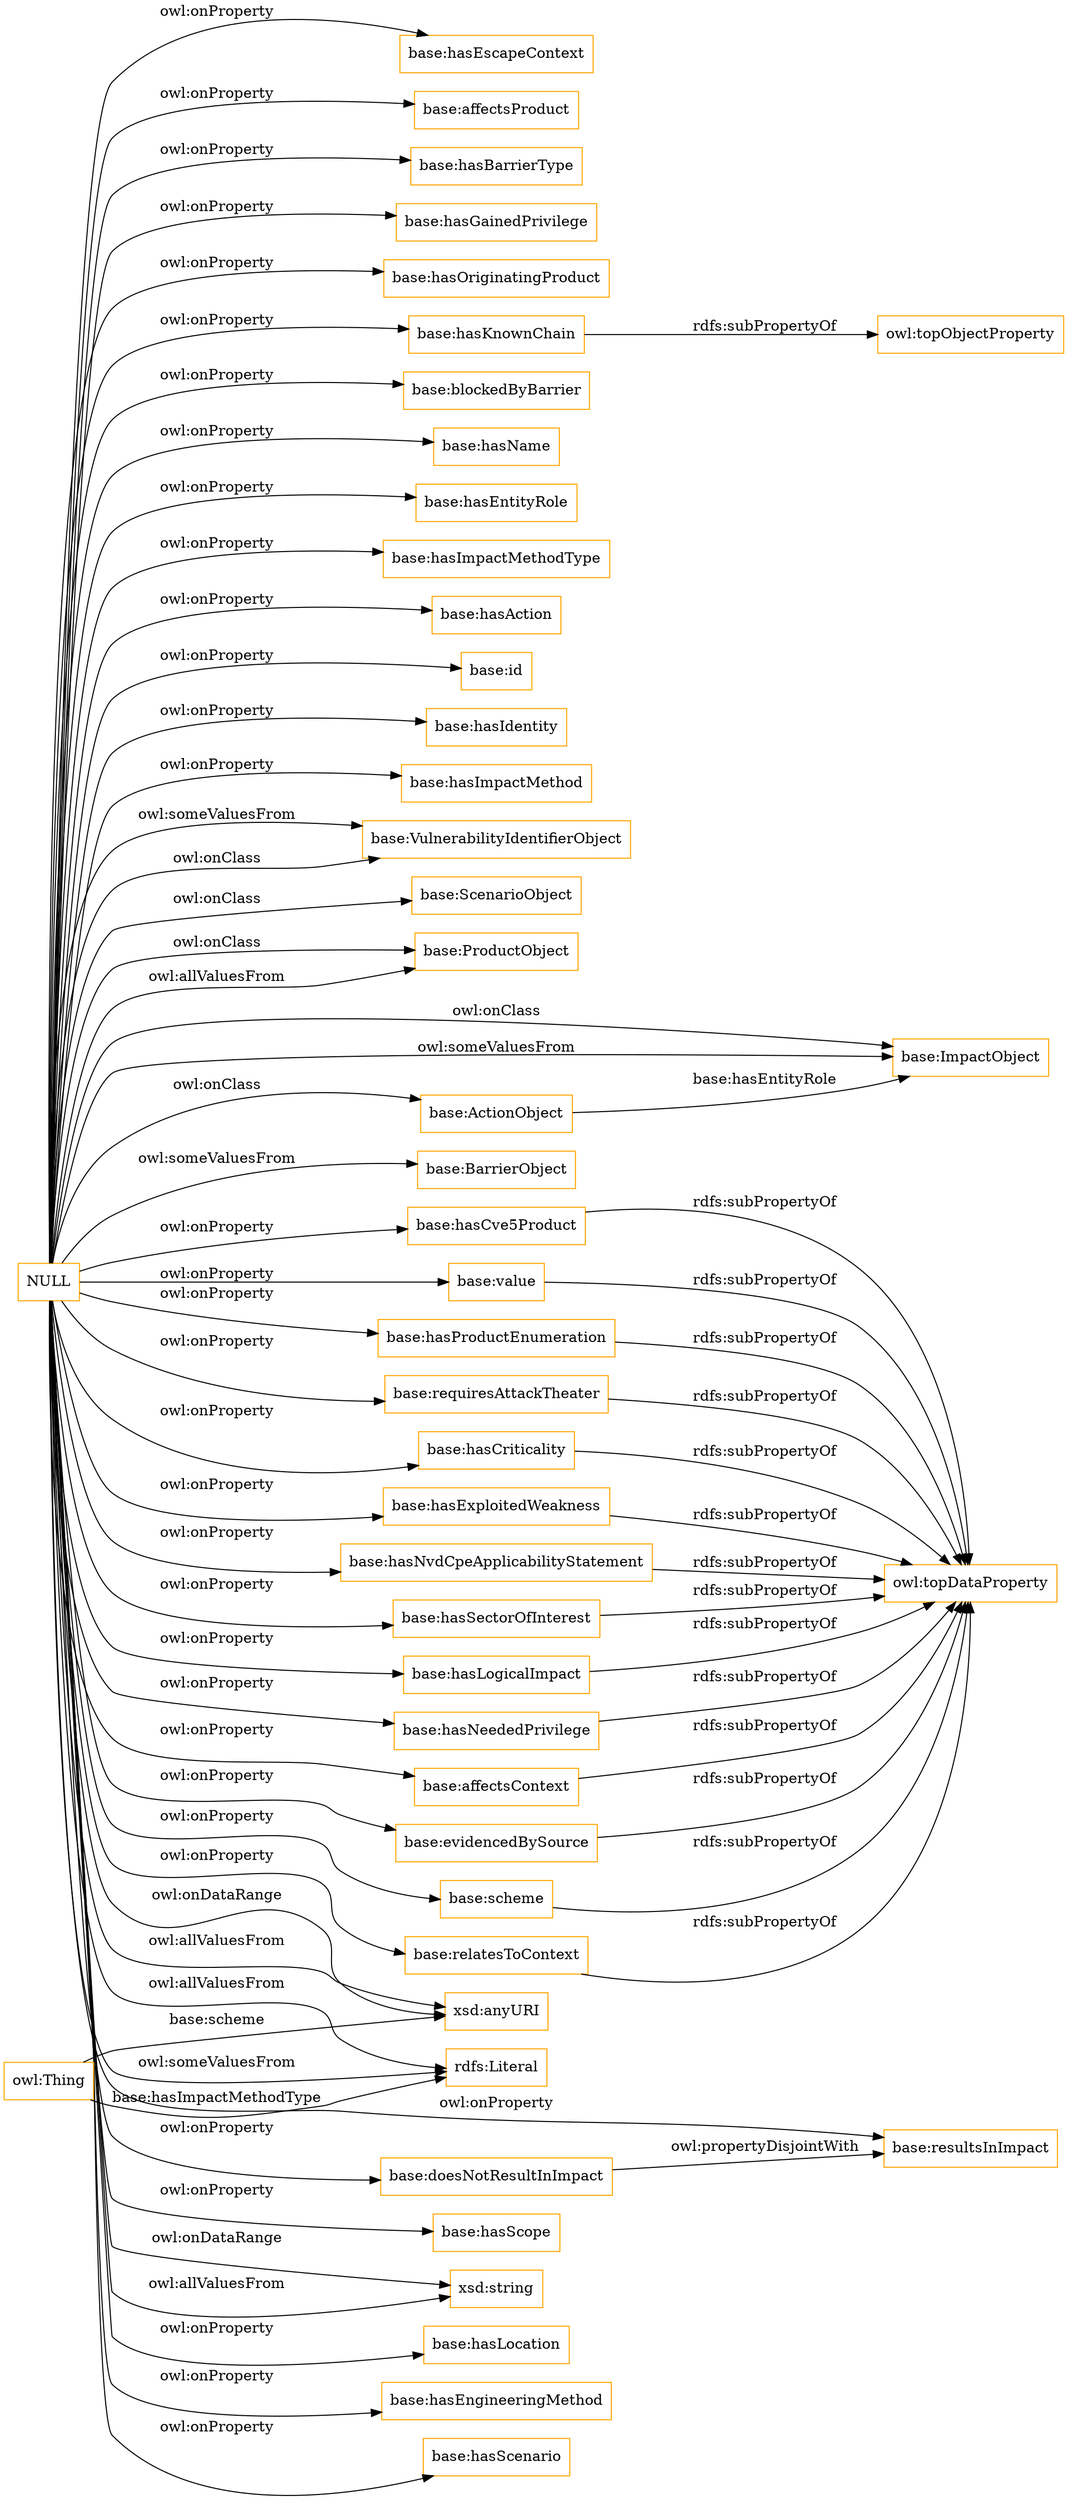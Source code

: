 digraph ar2dtool_diagram { 
rankdir=LR;
size="1501"
node [shape = rectangle, color="orange"]; "base:VulnerabilityIdentifierObject" "base:ScenarioObject" "base:ProductObject" "base:ImpactObject" "base:BarrierObject" "base:ActionObject" ; /*classes style*/
	"NULL" -> "base:hasCve5Product" [ label = "owl:onProperty" ];
	"NULL" -> "xsd:anyURI" [ label = "owl:onDataRange" ];
	"NULL" -> "base:value" [ label = "owl:onProperty" ];
	"NULL" -> "base:VulnerabilityIdentifierObject" [ label = "owl:onClass" ];
	"NULL" -> "base:resultsInImpact" [ label = "owl:onProperty" ];
	"NULL" -> "base:hasScope" [ label = "owl:onProperty" ];
	"NULL" -> "base:hasProductEnumeration" [ label = "owl:onProperty" ];
	"NULL" -> "xsd:string" [ label = "owl:allValuesFrom" ];
	"NULL" -> "base:hasLocation" [ label = "owl:onProperty" ];
	"NULL" -> "base:requiresAttackTheater" [ label = "owl:onProperty" ];
	"NULL" -> "base:hasCriticality" [ label = "owl:onProperty" ];
	"NULL" -> "base:hasEngineeringMethod" [ label = "owl:onProperty" ];
	"NULL" -> "base:hasScenario" [ label = "owl:onProperty" ];
	"NULL" -> "base:hasExploitedWeakness" [ label = "owl:onProperty" ];
	"NULL" -> "base:ProductObject" [ label = "owl:allValuesFrom" ];
	"NULL" -> "base:hasEscapeContext" [ label = "owl:onProperty" ];
	"NULL" -> "base:doesNotResultInImpact" [ label = "owl:onProperty" ];
	"NULL" -> "base:ImpactObject" [ label = "owl:onClass" ];
	"NULL" -> "base:VulnerabilityIdentifierObject" [ label = "owl:someValuesFrom" ];
	"NULL" -> "base:affectsProduct" [ label = "owl:onProperty" ];
	"NULL" -> "base:hasBarrierType" [ label = "owl:onProperty" ];
	"NULL" -> "base:hasNvdCpeApplicabilityStatement" [ label = "owl:onProperty" ];
	"NULL" -> "base:ProductObject" [ label = "owl:onClass" ];
	"NULL" -> "base:hasGainedPrivilege" [ label = "owl:onProperty" ];
	"NULL" -> "base:hasSectorOfInterest" [ label = "owl:onProperty" ];
	"NULL" -> "base:hasLogicalImpact" [ label = "owl:onProperty" ];
	"NULL" -> "base:ImpactObject" [ label = "owl:someValuesFrom" ];
	"NULL" -> "base:hasNeededPrivilege" [ label = "owl:onProperty" ];
	"NULL" -> "rdfs:Literal" [ label = "owl:someValuesFrom" ];
	"NULL" -> "base:hasOriginatingProduct" [ label = "owl:onProperty" ];
	"NULL" -> "base:hasKnownChain" [ label = "owl:onProperty" ];
	"NULL" -> "base:blockedByBarrier" [ label = "owl:onProperty" ];
	"NULL" -> "base:hasName" [ label = "owl:onProperty" ];
	"NULL" -> "base:ActionObject" [ label = "owl:onClass" ];
	"NULL" -> "base:affectsContext" [ label = "owl:onProperty" ];
	"NULL" -> "xsd:string" [ label = "owl:onDataRange" ];
	"NULL" -> "base:ScenarioObject" [ label = "owl:onClass" ];
	"NULL" -> "base:hasEntityRole" [ label = "owl:onProperty" ];
	"NULL" -> "xsd:anyURI" [ label = "owl:allValuesFrom" ];
	"NULL" -> "base:hasImpactMethodType" [ label = "owl:onProperty" ];
	"NULL" -> "base:hasAction" [ label = "owl:onProperty" ];
	"NULL" -> "base:id" [ label = "owl:onProperty" ];
	"NULL" -> "rdfs:Literal" [ label = "owl:allValuesFrom" ];
	"NULL" -> "base:hasIdentity" [ label = "owl:onProperty" ];
	"NULL" -> "base:evidencedBySource" [ label = "owl:onProperty" ];
	"NULL" -> "base:hasImpactMethod" [ label = "owl:onProperty" ];
	"NULL" -> "base:BarrierObject" [ label = "owl:someValuesFrom" ];
	"NULL" -> "base:scheme" [ label = "owl:onProperty" ];
	"NULL" -> "base:relatesToContext" [ label = "owl:onProperty" ];
	"base:requiresAttackTheater" -> "owl:topDataProperty" [ label = "rdfs:subPropertyOf" ];
	"base:hasCriticality" -> "owl:topDataProperty" [ label = "rdfs:subPropertyOf" ];
	"base:hasNvdCpeApplicabilityStatement" -> "owl:topDataProperty" [ label = "rdfs:subPropertyOf" ];
	"base:doesNotResultInImpact" -> "base:resultsInImpact" [ label = "owl:propertyDisjointWith" ];
	"base:hasNeededPrivilege" -> "owl:topDataProperty" [ label = "rdfs:subPropertyOf" ];
	"base:hasCve5Product" -> "owl:topDataProperty" [ label = "rdfs:subPropertyOf" ];
	"base:hasKnownChain" -> "owl:topObjectProperty" [ label = "rdfs:subPropertyOf" ];
	"base:hasLogicalImpact" -> "owl:topDataProperty" [ label = "rdfs:subPropertyOf" ];
	"base:affectsContext" -> "owl:topDataProperty" [ label = "rdfs:subPropertyOf" ];
	"base:relatesToContext" -> "owl:topDataProperty" [ label = "rdfs:subPropertyOf" ];
	"base:scheme" -> "owl:topDataProperty" [ label = "rdfs:subPropertyOf" ];
	"base:evidencedBySource" -> "owl:topDataProperty" [ label = "rdfs:subPropertyOf" ];
	"base:hasProductEnumeration" -> "owl:topDataProperty" [ label = "rdfs:subPropertyOf" ];
	"base:hasExploitedWeakness" -> "owl:topDataProperty" [ label = "rdfs:subPropertyOf" ];
	"base:hasSectorOfInterest" -> "owl:topDataProperty" [ label = "rdfs:subPropertyOf" ];
	"base:value" -> "owl:topDataProperty" [ label = "rdfs:subPropertyOf" ];
	"owl:Thing" -> "rdfs:Literal" [ label = "base:hasImpactMethodType" ];
	"owl:Thing" -> "xsd:anyURI" [ label = "base:scheme" ];
	"base:ActionObject" -> "base:ImpactObject" [ label = "base:hasEntityRole" ];

}
